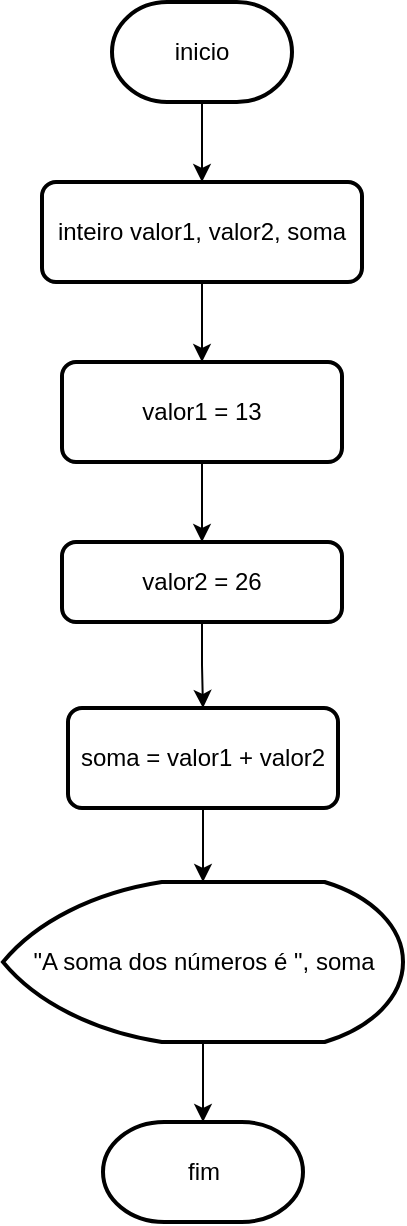 <mxfile version="28.2.0">
  <diagram name="Página-1" id="nvTNV861r9FWONqWKQyU">
    <mxGraphModel dx="1426" dy="733" grid="1" gridSize="10" guides="1" tooltips="1" connect="1" arrows="1" fold="1" page="1" pageScale="1" pageWidth="827" pageHeight="1169" math="0" shadow="0">
      <root>
        <mxCell id="0" />
        <mxCell id="1" parent="0" />
        <mxCell id="-mMTL7mCCUQiWlh8SyJa-4" value="" style="edgeStyle=orthogonalEdgeStyle;rounded=0;orthogonalLoop=1;jettySize=auto;html=1;" edge="1" parent="1" source="-mMTL7mCCUQiWlh8SyJa-1" target="-mMTL7mCCUQiWlh8SyJa-2">
          <mxGeometry relative="1" as="geometry" />
        </mxCell>
        <mxCell id="-mMTL7mCCUQiWlh8SyJa-1" value="inicio" style="strokeWidth=2;html=1;shape=mxgraph.flowchart.terminator;whiteSpace=wrap;" vertex="1" parent="1">
          <mxGeometry x="200" y="40" width="90" height="50" as="geometry" />
        </mxCell>
        <mxCell id="-mMTL7mCCUQiWlh8SyJa-6" value="" style="edgeStyle=orthogonalEdgeStyle;rounded=0;orthogonalLoop=1;jettySize=auto;html=1;" edge="1" parent="1" source="-mMTL7mCCUQiWlh8SyJa-2" target="-mMTL7mCCUQiWlh8SyJa-5">
          <mxGeometry relative="1" as="geometry" />
        </mxCell>
        <mxCell id="-mMTL7mCCUQiWlh8SyJa-2" value="inteiro valor1, valor2, soma" style="rounded=1;whiteSpace=wrap;html=1;absoluteArcSize=1;arcSize=14;strokeWidth=2;" vertex="1" parent="1">
          <mxGeometry x="165" y="130" width="160" height="50" as="geometry" />
        </mxCell>
        <mxCell id="-mMTL7mCCUQiWlh8SyJa-9" value="" style="edgeStyle=orthogonalEdgeStyle;rounded=0;orthogonalLoop=1;jettySize=auto;html=1;" edge="1" parent="1" source="-mMTL7mCCUQiWlh8SyJa-5" target="-mMTL7mCCUQiWlh8SyJa-7">
          <mxGeometry relative="1" as="geometry" />
        </mxCell>
        <mxCell id="-mMTL7mCCUQiWlh8SyJa-5" value="valor1 = 13" style="rounded=1;whiteSpace=wrap;html=1;absoluteArcSize=1;arcSize=14;strokeWidth=2;" vertex="1" parent="1">
          <mxGeometry x="175" y="220" width="140" height="50" as="geometry" />
        </mxCell>
        <mxCell id="-mMTL7mCCUQiWlh8SyJa-11" value="" style="edgeStyle=orthogonalEdgeStyle;rounded=0;orthogonalLoop=1;jettySize=auto;html=1;" edge="1" parent="1" source="-mMTL7mCCUQiWlh8SyJa-7" target="-mMTL7mCCUQiWlh8SyJa-10">
          <mxGeometry relative="1" as="geometry" />
        </mxCell>
        <mxCell id="-mMTL7mCCUQiWlh8SyJa-7" value="valor2 = 26" style="rounded=1;whiteSpace=wrap;html=1;absoluteArcSize=1;arcSize=14;strokeWidth=2;" vertex="1" parent="1">
          <mxGeometry x="175" y="310" width="140" height="40" as="geometry" />
        </mxCell>
        <mxCell id="-mMTL7mCCUQiWlh8SyJa-13" value="" style="edgeStyle=orthogonalEdgeStyle;rounded=0;orthogonalLoop=1;jettySize=auto;html=1;" edge="1" parent="1" source="-mMTL7mCCUQiWlh8SyJa-10" target="-mMTL7mCCUQiWlh8SyJa-12">
          <mxGeometry relative="1" as="geometry" />
        </mxCell>
        <mxCell id="-mMTL7mCCUQiWlh8SyJa-10" value="soma = valor1 + valor2" style="rounded=1;whiteSpace=wrap;html=1;absoluteArcSize=1;arcSize=14;strokeWidth=2;" vertex="1" parent="1">
          <mxGeometry x="178" y="393" width="135" height="50" as="geometry" />
        </mxCell>
        <mxCell id="-mMTL7mCCUQiWlh8SyJa-15" value="" style="edgeStyle=orthogonalEdgeStyle;rounded=0;orthogonalLoop=1;jettySize=auto;html=1;" edge="1" parent="1" source="-mMTL7mCCUQiWlh8SyJa-12" target="-mMTL7mCCUQiWlh8SyJa-14">
          <mxGeometry relative="1" as="geometry" />
        </mxCell>
        <mxCell id="-mMTL7mCCUQiWlh8SyJa-12" value="&quot;A soma dos números é &quot;, soma" style="strokeWidth=2;html=1;shape=mxgraph.flowchart.display;whiteSpace=wrap;" vertex="1" parent="1">
          <mxGeometry x="145.5" y="480" width="200" height="80" as="geometry" />
        </mxCell>
        <mxCell id="-mMTL7mCCUQiWlh8SyJa-14" value="fim" style="strokeWidth=2;html=1;shape=mxgraph.flowchart.terminator;whiteSpace=wrap;" vertex="1" parent="1">
          <mxGeometry x="195.5" y="600" width="100" height="50" as="geometry" />
        </mxCell>
      </root>
    </mxGraphModel>
  </diagram>
</mxfile>
